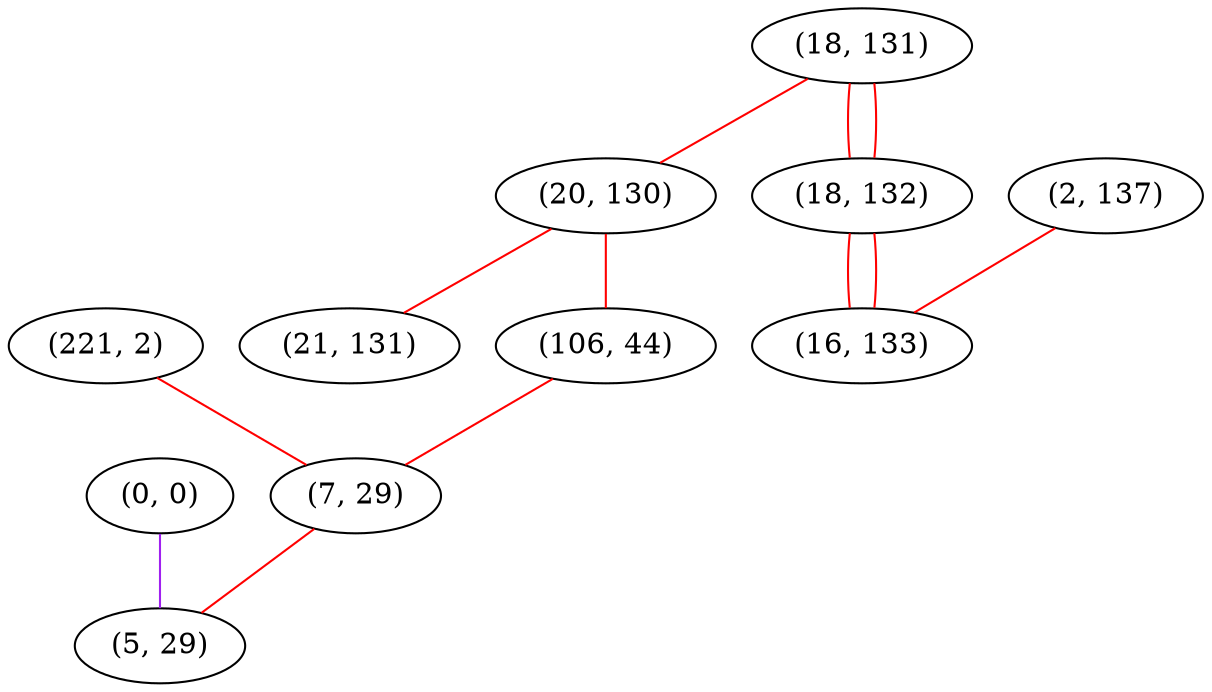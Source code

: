 graph "" {
"(0, 0)";
"(18, 131)";
"(2, 137)";
"(20, 130)";
"(18, 132)";
"(21, 131)";
"(221, 2)";
"(106, 44)";
"(16, 133)";
"(7, 29)";
"(5, 29)";
"(0, 0)" -- "(5, 29)"  [color=purple, key=0, weight=4];
"(18, 131)" -- "(20, 130)"  [color=red, key=0, weight=1];
"(18, 131)" -- "(18, 132)"  [color=red, key=0, weight=1];
"(18, 131)" -- "(18, 132)"  [color=red, key=1, weight=1];
"(2, 137)" -- "(16, 133)"  [color=red, key=0, weight=1];
"(20, 130)" -- "(106, 44)"  [color=red, key=0, weight=1];
"(20, 130)" -- "(21, 131)"  [color=red, key=0, weight=1];
"(18, 132)" -- "(16, 133)"  [color=red, key=0, weight=1];
"(18, 132)" -- "(16, 133)"  [color=red, key=1, weight=1];
"(221, 2)" -- "(7, 29)"  [color=red, key=0, weight=1];
"(106, 44)" -- "(7, 29)"  [color=red, key=0, weight=1];
"(7, 29)" -- "(5, 29)"  [color=red, key=0, weight=1];
}
